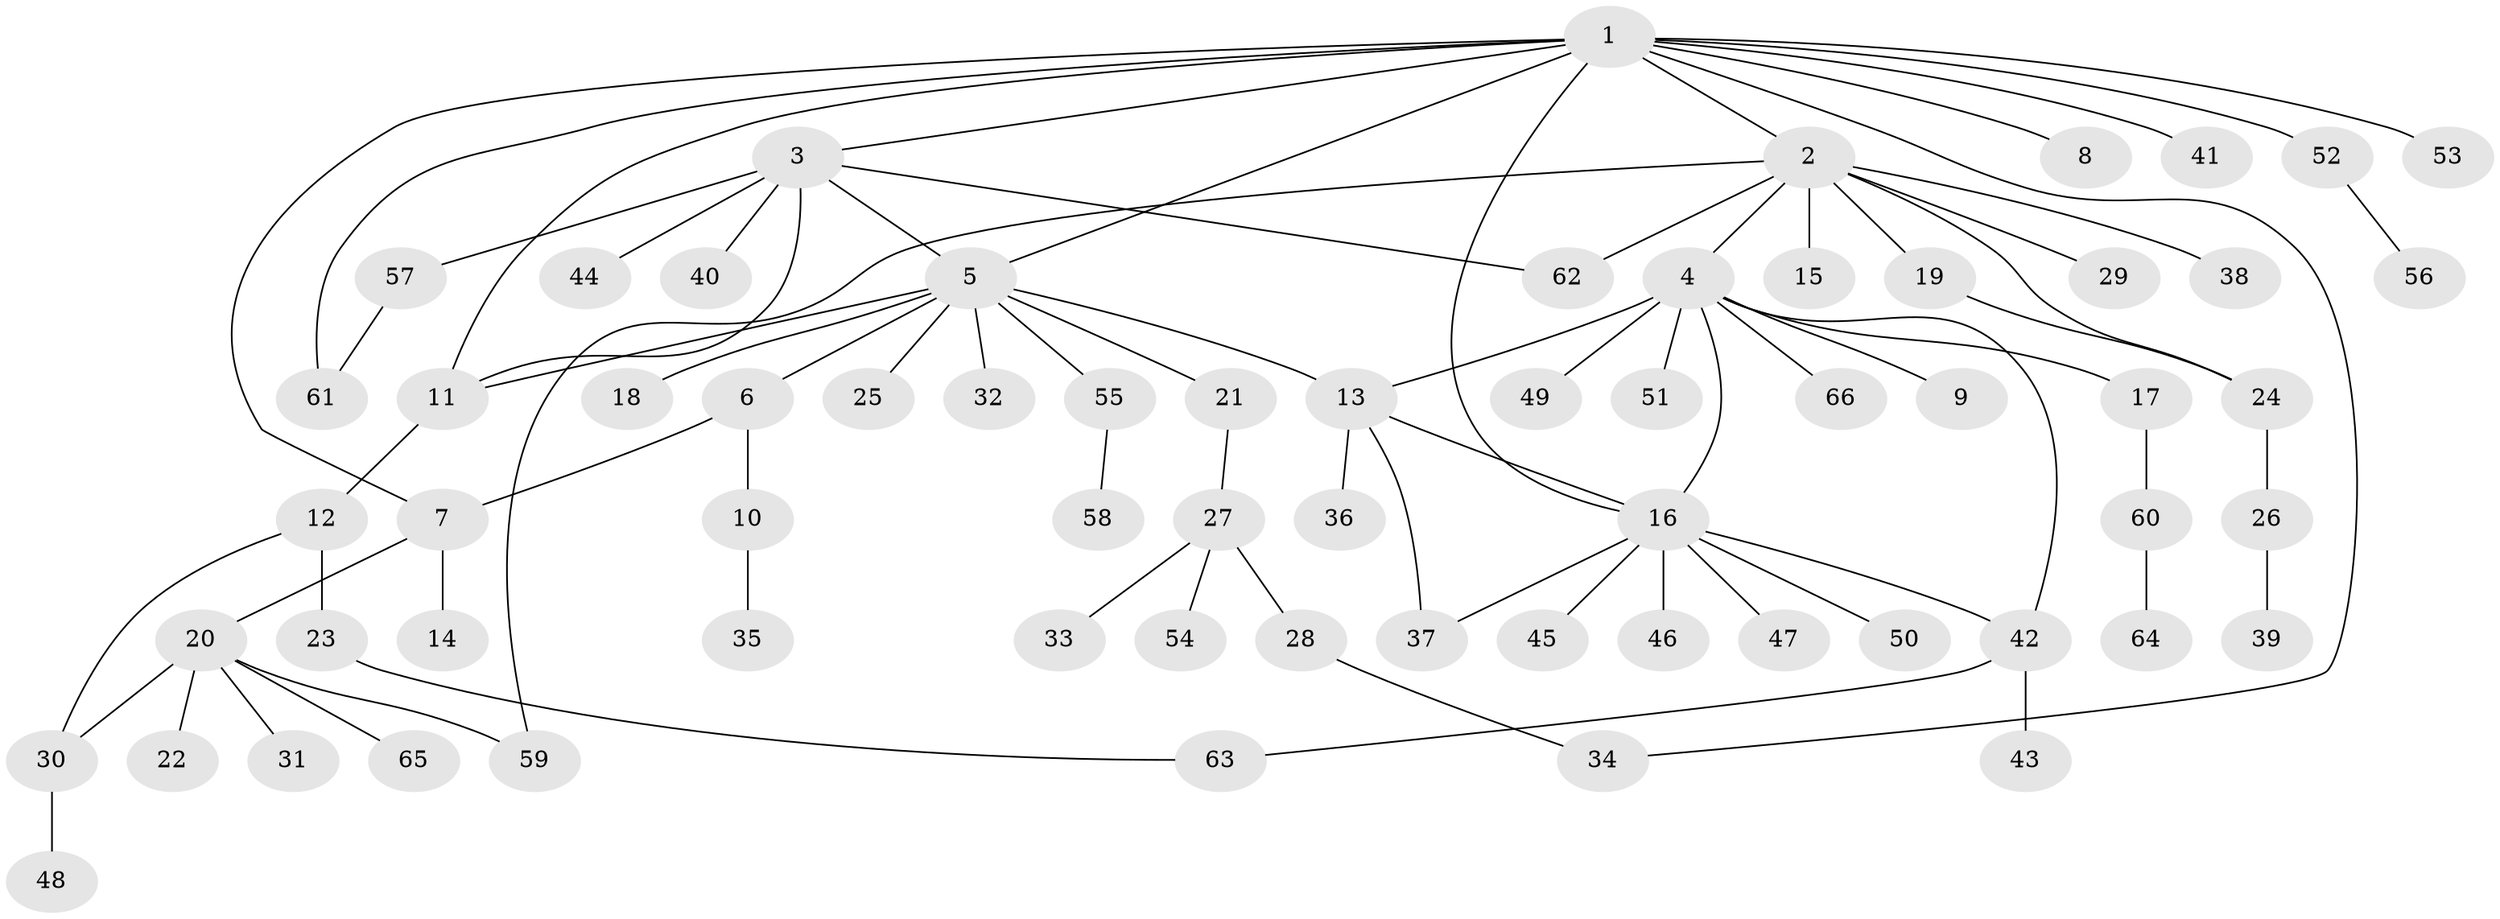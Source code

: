 // coarse degree distribution, {11: 0.02040816326530612, 9: 0.04081632653061224, 6: 0.02040816326530612, 7: 0.02040816326530612, 3: 0.061224489795918366, 8: 0.02040816326530612, 1: 0.5714285714285714, 2: 0.1836734693877551, 5: 0.02040816326530612, 10: 0.02040816326530612, 4: 0.02040816326530612}
// Generated by graph-tools (version 1.1) at 2025/23/03/03/25 07:23:51]
// undirected, 66 vertices, 81 edges
graph export_dot {
graph [start="1"]
  node [color=gray90,style=filled];
  1;
  2;
  3;
  4;
  5;
  6;
  7;
  8;
  9;
  10;
  11;
  12;
  13;
  14;
  15;
  16;
  17;
  18;
  19;
  20;
  21;
  22;
  23;
  24;
  25;
  26;
  27;
  28;
  29;
  30;
  31;
  32;
  33;
  34;
  35;
  36;
  37;
  38;
  39;
  40;
  41;
  42;
  43;
  44;
  45;
  46;
  47;
  48;
  49;
  50;
  51;
  52;
  53;
  54;
  55;
  56;
  57;
  58;
  59;
  60;
  61;
  62;
  63;
  64;
  65;
  66;
  1 -- 2;
  1 -- 3;
  1 -- 5;
  1 -- 7;
  1 -- 8;
  1 -- 11;
  1 -- 16;
  1 -- 34;
  1 -- 41;
  1 -- 52;
  1 -- 53;
  1 -- 61;
  2 -- 4;
  2 -- 15;
  2 -- 19;
  2 -- 24;
  2 -- 29;
  2 -- 38;
  2 -- 59;
  2 -- 62;
  3 -- 5;
  3 -- 11;
  3 -- 40;
  3 -- 44;
  3 -- 57;
  3 -- 62;
  4 -- 9;
  4 -- 13;
  4 -- 16;
  4 -- 17;
  4 -- 42;
  4 -- 49;
  4 -- 51;
  4 -- 66;
  5 -- 6;
  5 -- 11;
  5 -- 13;
  5 -- 18;
  5 -- 21;
  5 -- 25;
  5 -- 32;
  5 -- 55;
  6 -- 7;
  6 -- 10;
  7 -- 14;
  7 -- 20;
  10 -- 35;
  11 -- 12;
  12 -- 23;
  12 -- 30;
  13 -- 16;
  13 -- 36;
  13 -- 37;
  16 -- 37;
  16 -- 42;
  16 -- 45;
  16 -- 46;
  16 -- 47;
  16 -- 50;
  17 -- 60;
  19 -- 24;
  20 -- 22;
  20 -- 30;
  20 -- 31;
  20 -- 59;
  20 -- 65;
  21 -- 27;
  23 -- 63;
  24 -- 26;
  26 -- 39;
  27 -- 28;
  27 -- 33;
  27 -- 54;
  28 -- 34;
  30 -- 48;
  42 -- 43;
  42 -- 63;
  52 -- 56;
  55 -- 58;
  57 -- 61;
  60 -- 64;
}
